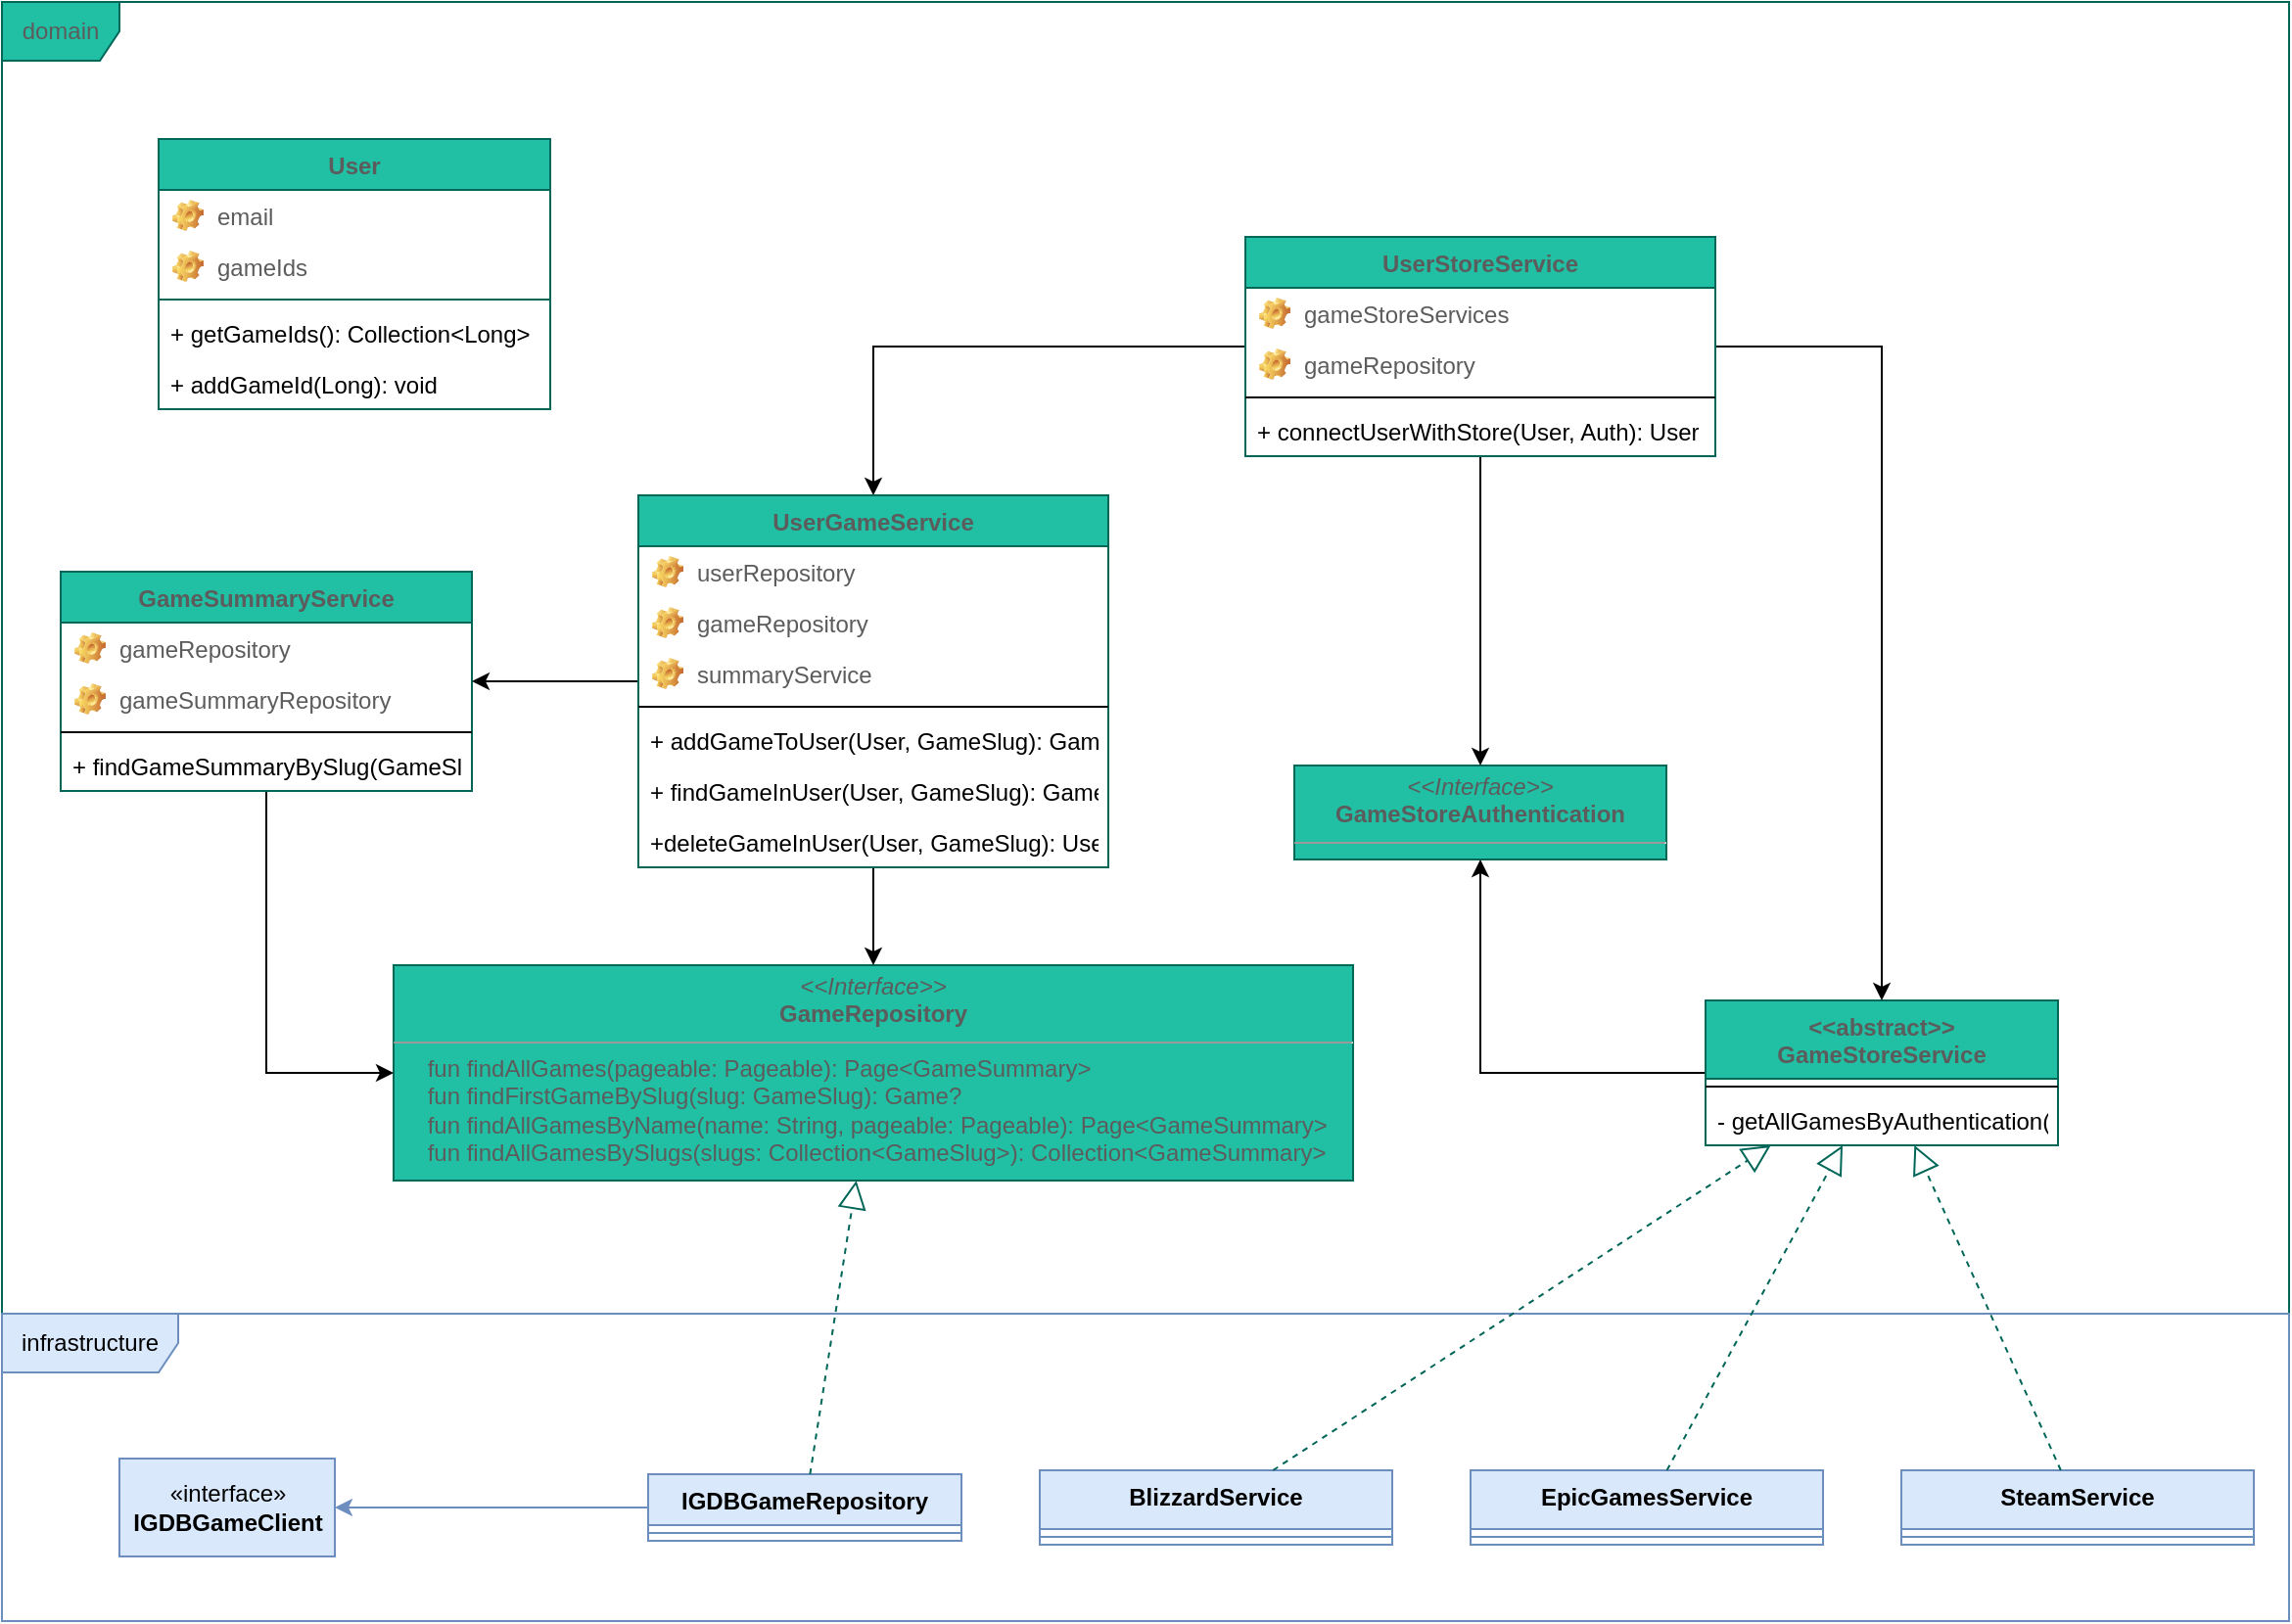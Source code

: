 <mxfile version="15.1.3" type="device"><diagram id="7Z2pnD7m5gm1pWsAGqrq" name="페이지-1"><mxGraphModel dx="1678" dy="1212" grid="1" gridSize="10" guides="1" tooltips="1" connect="1" arrows="1" fold="1" page="1" pageScale="1" pageWidth="1169" pageHeight="827" math="0" shadow="0"><root><mxCell id="0"/><mxCell id="1" parent="0"/><mxCell id="z-rv41b5B1hW8NJQLGDF-49" value="domain" style="shape=umlFrame;whiteSpace=wrap;html=1;rounded=0;sketch=0;fontColor=#5C5C5C;strokeColor=#006658;fillColor=#21C0A5;" parent="1" vertex="1"><mxGeometry width="1168" height="670" as="geometry"/></mxCell><mxCell id="z-rv41b5B1hW8NJQLGDF-50" value="infrastructure" style="shape=umlFrame;whiteSpace=wrap;html=1;rounded=0;sketch=0;strokeColor=#6c8ebf;fillColor=#dae8fc;width=90;height=30;" parent="1" vertex="1"><mxGeometry y="670" width="1168" height="157" as="geometry"/></mxCell><mxCell id="o4YaEiDh6ugtqgyjG9jh-1" value="User" style="swimlane;fontStyle=1;align=center;verticalAlign=top;childLayout=stackLayout;horizontal=1;startSize=26;horizontalStack=0;resizeParent=1;resizeParentMax=0;resizeLast=0;collapsible=1;marginBottom=0;rounded=0;sketch=0;fontColor=#5C5C5C;strokeColor=#006658;fillColor=#21C0A5;" parent="1" vertex="1"><mxGeometry x="80" y="70" width="200" height="138" as="geometry"/></mxCell><mxCell id="z-rv41b5B1hW8NJQLGDF-1" value="email" style="label;fontStyle=0;strokeColor=none;fillColor=none;align=left;verticalAlign=top;overflow=hidden;spacingLeft=28;spacingRight=4;rotatable=0;points=[[0,0.5],[1,0.5]];portConstraint=eastwest;imageWidth=16;imageHeight=16;image=img/clipart/Gear_128x128.png;fontColor=#5C5C5C;" parent="o4YaEiDh6ugtqgyjG9jh-1" vertex="1"><mxGeometry y="26" width="200" height="26" as="geometry"/></mxCell><mxCell id="z-rv41b5B1hW8NJQLGDF-7" value="gameIds" style="label;fontStyle=0;strokeColor=none;fillColor=none;align=left;verticalAlign=top;overflow=hidden;spacingLeft=28;spacingRight=4;rotatable=0;points=[[0,0.5],[1,0.5]];portConstraint=eastwest;imageWidth=16;imageHeight=16;image=img/clipart/Gear_128x128.png;fontColor=#5C5C5C;" parent="o4YaEiDh6ugtqgyjG9jh-1" vertex="1"><mxGeometry y="52" width="200" height="26" as="geometry"/></mxCell><mxCell id="o4YaEiDh6ugtqgyjG9jh-3" value="" style="line;strokeWidth=1;fillColor=none;align=left;verticalAlign=middle;spacingTop=-1;spacingLeft=3;spacingRight=3;rotatable=0;labelPosition=right;points=[];portConstraint=eastwest;strokeColor=#006658;fontColor=#5C5C5C;" parent="o4YaEiDh6ugtqgyjG9jh-1" vertex="1"><mxGeometry y="78" width="200" height="8" as="geometry"/></mxCell><mxCell id="z-rv41b5B1hW8NJQLGDF-25" value="+ getGameIds(): Collection&lt;Long&gt;" style="text;strokeColor=none;fillColor=none;align=left;verticalAlign=top;spacingLeft=4;spacingRight=4;overflow=hidden;rotatable=0;points=[[0,0.5],[1,0.5]];portConstraint=eastwest;" parent="o4YaEiDh6ugtqgyjG9jh-1" vertex="1"><mxGeometry y="86" width="200" height="26" as="geometry"/></mxCell><mxCell id="z-rv41b5B1hW8NJQLGDF-24" value="+ addGameId(Long): void" style="text;strokeColor=none;fillColor=none;align=left;verticalAlign=top;spacingLeft=4;spacingRight=4;overflow=hidden;rotatable=0;points=[[0,0.5],[1,0.5]];portConstraint=eastwest;" parent="o4YaEiDh6ugtqgyjG9jh-1" vertex="1"><mxGeometry y="112" width="200" height="26" as="geometry"/></mxCell><mxCell id="o4YaEiDh6ugtqgyjG9jh-6" value="&lt;p style=&quot;margin: 0px ; margin-top: 4px ; text-align: center&quot;&gt;&lt;i&gt;&amp;lt;&amp;lt;Interface&amp;gt;&amp;gt;&lt;/i&gt;&lt;br&gt;&lt;b&gt;GameRepository&lt;/b&gt;&lt;/p&gt;&lt;hr size=&quot;1&quot;&gt;&lt;p style=&quot;margin: 0px ; margin-left: 4px&quot;&gt;&lt;/p&gt;&lt;p style=&quot;margin: 0px ; margin-left: 4px&quot;&gt;&amp;nbsp; &amp;nbsp; fun findAllGames(pageable: Pageable): Page&amp;lt;GameSummary&amp;gt;&lt;/p&gt;&lt;p style=&quot;margin: 0px ; margin-left: 4px&quot;&gt;&amp;nbsp; &amp;nbsp; fun findFirstGameBySlug(slug: GameSlug): Game?&lt;/p&gt;&lt;p style=&quot;margin: 0px ; margin-left: 4px&quot;&gt;&amp;nbsp; &amp;nbsp; fun findAllGamesByName(name: String, pageable: Pageable): Page&amp;lt;GameSummary&amp;gt;&lt;/p&gt;&lt;p style=&quot;margin: 0px ; margin-left: 4px&quot;&gt;&amp;nbsp; &amp;nbsp; fun findAllGamesBySlugs(slugs: Collection&amp;lt;GameSlug&amp;gt;): Collection&amp;lt;GameSummary&amp;gt;&lt;/p&gt;" style="verticalAlign=top;align=left;overflow=fill;fontSize=12;fontFamily=Helvetica;html=1;rounded=0;sketch=0;fontColor=#5C5C5C;strokeColor=#006658;fillColor=#21C0A5;" parent="1" vertex="1"><mxGeometry x="200" y="492" width="490" height="110" as="geometry"/></mxCell><mxCell id="z-rv41b5B1hW8NJQLGDF-10" style="edgeStyle=orthogonalEdgeStyle;curved=0;rounded=1;sketch=0;orthogonalLoop=1;jettySize=auto;html=1;fontColor=#5C5C5C;strokeColor=#6c8ebf;fillColor=#dae8fc;" parent="1" source="o4YaEiDh6ugtqgyjG9jh-9" target="z-rv41b5B1hW8NJQLGDF-9" edge="1"><mxGeometry relative="1" as="geometry"/></mxCell><mxCell id="o4YaEiDh6ugtqgyjG9jh-9" value="IGDBGameRepository" style="swimlane;fontStyle=1;align=center;verticalAlign=top;childLayout=stackLayout;horizontal=1;startSize=26;horizontalStack=0;resizeParent=1;resizeParentMax=0;resizeLast=0;collapsible=1;marginBottom=0;rounded=0;sketch=0;strokeColor=#6c8ebf;fillColor=#dae8fc;" parent="1" vertex="1"><mxGeometry x="330" y="752" width="160" height="34" as="geometry"/></mxCell><mxCell id="o4YaEiDh6ugtqgyjG9jh-11" value="" style="line;strokeWidth=1;fillColor=#dae8fc;align=left;verticalAlign=middle;spacingTop=-1;spacingLeft=3;spacingRight=3;rotatable=0;labelPosition=right;points=[];portConstraint=eastwest;strokeColor=#6c8ebf;" parent="o4YaEiDh6ugtqgyjG9jh-9" vertex="1"><mxGeometry y="26" width="160" height="8" as="geometry"/></mxCell><mxCell id="o4YaEiDh6ugtqgyjG9jh-14" value="" style="endArrow=block;dashed=1;endFill=0;endSize=12;html=1;fontColor=#5C5C5C;strokeColor=#006658;fillColor=#21C0A5;" parent="1" source="o4YaEiDh6ugtqgyjG9jh-9" target="o4YaEiDh6ugtqgyjG9jh-6" edge="1"><mxGeometry width="160" relative="1" as="geometry"><mxPoint x="1115" y="666" as="sourcePoint"/><mxPoint x="1275" y="666" as="targetPoint"/></mxGeometry></mxCell><mxCell id="z-rv41b5B1hW8NJQLGDF-6" value="&lt;p style=&quot;margin: 0px ; margin-top: 4px ; text-align: center&quot;&gt;&lt;i&gt;&amp;lt;&amp;lt;Interface&amp;gt;&amp;gt;&lt;/i&gt;&lt;br&gt;&lt;b&gt;GameStoreAuthentication&lt;/b&gt;&lt;/p&gt;&lt;hr size=&quot;1&quot;&gt;&lt;p style=&quot;margin: 0px ; margin-left: 4px&quot;&gt;&lt;/p&gt;&lt;p style=&quot;margin: 0px ; margin-left: 4px&quot;&gt;&lt;br&gt;&lt;/p&gt;" style="verticalAlign=top;align=left;overflow=fill;fontSize=12;fontFamily=Helvetica;html=1;rounded=0;sketch=0;fontColor=#5C5C5C;strokeColor=#006658;fillColor=#21C0A5;" parent="1" vertex="1"><mxGeometry x="660" y="390" width="190" height="48" as="geometry"/></mxCell><mxCell id="z-rv41b5B1hW8NJQLGDF-9" value="«interface»&lt;br&gt;&lt;b&gt;IGDBGameClient&lt;/b&gt;" style="html=1;rounded=0;sketch=0;strokeColor=#6c8ebf;fillColor=#dae8fc;" parent="1" vertex="1"><mxGeometry x="60" y="744" width="110" height="50" as="geometry"/></mxCell><mxCell id="lKD9G2SZQrIoc2PMXlJw-24" style="edgeStyle=orthogonalEdgeStyle;rounded=0;orthogonalLoop=1;jettySize=auto;html=1;" edge="1" parent="1" source="z-rv41b5B1hW8NJQLGDF-11" target="z-rv41b5B1hW8NJQLGDF-6"><mxGeometry relative="1" as="geometry"/></mxCell><mxCell id="z-rv41b5B1hW8NJQLGDF-11" value="&lt;&lt;abstract&gt;&gt;&#10;GameStoreService" style="swimlane;fontStyle=1;align=center;verticalAlign=top;childLayout=stackLayout;horizontal=1;startSize=40;horizontalStack=0;resizeParent=1;resizeParentMax=0;resizeLast=0;collapsible=1;marginBottom=0;rounded=0;sketch=0;fontColor=#5C5C5C;strokeColor=#006658;fillColor=#21C0A5;" parent="1" vertex="1"><mxGeometry x="870" y="510" width="180" height="74" as="geometry"/></mxCell><mxCell id="z-rv41b5B1hW8NJQLGDF-13" value="" style="line;strokeWidth=1;fillColor=none;align=left;verticalAlign=middle;spacingTop=-1;spacingLeft=3;spacingRight=3;rotatable=0;labelPosition=right;points=[];portConstraint=eastwest;" parent="z-rv41b5B1hW8NJQLGDF-11" vertex="1"><mxGeometry y="40" width="180" height="8" as="geometry"/></mxCell><mxCell id="z-rv41b5B1hW8NJQLGDF-14" value="- getAllGamesByAuthentication(GameStoreAuthentication): type" style="text;strokeColor=none;fillColor=none;align=left;verticalAlign=top;spacingLeft=4;spacingRight=4;overflow=hidden;rotatable=0;points=[[0,0.5],[1,0.5]];portConstraint=eastwest;" parent="z-rv41b5B1hW8NJQLGDF-11" vertex="1"><mxGeometry y="48" width="180" height="26" as="geometry"/></mxCell><mxCell id="lKD9G2SZQrIoc2PMXlJw-18" style="edgeStyle=orthogonalEdgeStyle;rounded=0;orthogonalLoop=1;jettySize=auto;html=1;entryX=0;entryY=0.5;entryDx=0;entryDy=0;" edge="1" parent="1" source="z-rv41b5B1hW8NJQLGDF-19" target="o4YaEiDh6ugtqgyjG9jh-6"><mxGeometry relative="1" as="geometry"/></mxCell><mxCell id="z-rv41b5B1hW8NJQLGDF-19" value="GameSummaryService" style="swimlane;fontStyle=1;align=center;verticalAlign=top;childLayout=stackLayout;horizontal=1;startSize=26;horizontalStack=0;resizeParent=1;resizeParentMax=0;resizeLast=0;collapsible=1;marginBottom=0;rounded=0;sketch=0;fontColor=#5C5C5C;strokeColor=#006658;fillColor=#21C0A5;" parent="1" vertex="1"><mxGeometry x="30" y="291" width="210" height="112" as="geometry"/></mxCell><mxCell id="z-rv41b5B1hW8NJQLGDF-27" value="gameRepository" style="label;fontStyle=0;strokeColor=none;fillColor=none;align=left;verticalAlign=top;overflow=hidden;spacingLeft=28;spacingRight=4;rotatable=0;points=[[0,0.5],[1,0.5]];portConstraint=eastwest;imageWidth=16;imageHeight=16;image=img/clipart/Gear_128x128.png;fontColor=#5C5C5C;" parent="z-rv41b5B1hW8NJQLGDF-19" vertex="1"><mxGeometry y="26" width="210" height="26" as="geometry"/></mxCell><mxCell id="lKD9G2SZQrIoc2PMXlJw-21" value="gameSummaryRepository" style="label;fontStyle=0;strokeColor=none;fillColor=none;align=left;verticalAlign=top;overflow=hidden;spacingLeft=28;spacingRight=4;rotatable=0;points=[[0,0.5],[1,0.5]];portConstraint=eastwest;imageWidth=16;imageHeight=16;image=img/clipart/Gear_128x128.png;fontColor=#5C5C5C;" vertex="1" parent="z-rv41b5B1hW8NJQLGDF-19"><mxGeometry y="52" width="210" height="26" as="geometry"/></mxCell><mxCell id="z-rv41b5B1hW8NJQLGDF-21" value="" style="line;strokeWidth=1;fillColor=none;align=left;verticalAlign=middle;spacingTop=-1;spacingLeft=3;spacingRight=3;rotatable=0;labelPosition=right;points=[];portConstraint=eastwest;" parent="z-rv41b5B1hW8NJQLGDF-19" vertex="1"><mxGeometry y="78" width="210" height="8" as="geometry"/></mxCell><mxCell id="lKD9G2SZQrIoc2PMXlJw-19" value="+ findGameSummaryBySlug(GameSlug): GameSummary&#10;" style="text;strokeColor=none;fillColor=none;align=left;verticalAlign=top;spacingLeft=4;spacingRight=4;overflow=hidden;rotatable=0;points=[[0,0.5],[1,0.5]];portConstraint=eastwest;" vertex="1" parent="z-rv41b5B1hW8NJQLGDF-19"><mxGeometry y="86" width="210" height="26" as="geometry"/></mxCell><mxCell id="z-rv41b5B1hW8NJQLGDF-31" value="BlizzardService" style="swimlane;fontStyle=1;align=center;verticalAlign=top;childLayout=stackLayout;horizontal=1;startSize=30;horizontalStack=0;resizeParent=1;resizeParentMax=0;resizeLast=0;collapsible=1;marginBottom=0;rounded=0;sketch=0;strokeColor=#6c8ebf;fillColor=#dae8fc;" parent="1" vertex="1"><mxGeometry x="530" y="750" width="180" height="38" as="geometry"/></mxCell><mxCell id="z-rv41b5B1hW8NJQLGDF-32" value="" style="line;strokeWidth=1;fillColor=#dae8fc;align=left;verticalAlign=middle;spacingTop=-1;spacingLeft=3;spacingRight=3;rotatable=0;labelPosition=right;points=[];portConstraint=eastwest;strokeColor=#6c8ebf;" parent="z-rv41b5B1hW8NJQLGDF-31" vertex="1"><mxGeometry y="30" width="180" height="8" as="geometry"/></mxCell><mxCell id="z-rv41b5B1hW8NJQLGDF-34" value="EpicGamesService" style="swimlane;fontStyle=1;align=center;verticalAlign=top;childLayout=stackLayout;horizontal=1;startSize=30;horizontalStack=0;resizeParent=1;resizeParentMax=0;resizeLast=0;collapsible=1;marginBottom=0;rounded=0;sketch=0;strokeColor=#6c8ebf;fillColor=#dae8fc;" parent="1" vertex="1"><mxGeometry x="750" y="750" width="180" height="38" as="geometry"/></mxCell><mxCell id="z-rv41b5B1hW8NJQLGDF-35" value="" style="line;strokeWidth=1;fillColor=#dae8fc;align=left;verticalAlign=middle;spacingTop=-1;spacingLeft=3;spacingRight=3;rotatable=0;labelPosition=right;points=[];portConstraint=eastwest;strokeColor=#6c8ebf;" parent="z-rv41b5B1hW8NJQLGDF-34" vertex="1"><mxGeometry y="30" width="180" height="8" as="geometry"/></mxCell><mxCell id="z-rv41b5B1hW8NJQLGDF-37" value="SteamService" style="swimlane;fontStyle=1;align=center;verticalAlign=top;childLayout=stackLayout;horizontal=1;startSize=30;horizontalStack=0;resizeParent=1;resizeParentMax=0;resizeLast=0;collapsible=1;marginBottom=0;rounded=0;sketch=0;strokeColor=#6c8ebf;fillColor=#dae8fc;" parent="1" vertex="1"><mxGeometry x="970" y="750" width="180" height="38" as="geometry"/></mxCell><mxCell id="z-rv41b5B1hW8NJQLGDF-38" value="" style="line;strokeWidth=1;fillColor=#dae8fc;align=left;verticalAlign=middle;spacingTop=-1;spacingLeft=3;spacingRight=3;rotatable=0;labelPosition=right;points=[];portConstraint=eastwest;strokeColor=#6c8ebf;" parent="z-rv41b5B1hW8NJQLGDF-37" vertex="1"><mxGeometry y="30" width="180" height="8" as="geometry"/></mxCell><mxCell id="lKD9G2SZQrIoc2PMXlJw-1" style="edgeStyle=orthogonalEdgeStyle;rounded=0;orthogonalLoop=1;jettySize=auto;html=1;" edge="1" parent="1" source="z-rv41b5B1hW8NJQLGDF-39" target="z-rv41b5B1hW8NJQLGDF-11"><mxGeometry relative="1" as="geometry"><Array as="points"><mxPoint x="960" y="176"/></Array></mxGeometry></mxCell><mxCell id="lKD9G2SZQrIoc2PMXlJw-4" style="edgeStyle=orthogonalEdgeStyle;rounded=0;orthogonalLoop=1;jettySize=auto;html=1;" edge="1" parent="1" source="z-rv41b5B1hW8NJQLGDF-39" target="lKD9G2SZQrIoc2PMXlJw-7"><mxGeometry relative="1" as="geometry"/></mxCell><mxCell id="lKD9G2SZQrIoc2PMXlJw-13" style="edgeStyle=orthogonalEdgeStyle;rounded=0;orthogonalLoop=1;jettySize=auto;html=1;" edge="1" parent="1" source="z-rv41b5B1hW8NJQLGDF-39" target="z-rv41b5B1hW8NJQLGDF-6"><mxGeometry relative="1" as="geometry"/></mxCell><mxCell id="z-rv41b5B1hW8NJQLGDF-39" value="UserStoreService" style="swimlane;fontStyle=1;align=center;verticalAlign=top;childLayout=stackLayout;horizontal=1;startSize=26;horizontalStack=0;resizeParent=1;resizeParentMax=0;resizeLast=0;collapsible=1;marginBottom=0;rounded=0;sketch=0;fontColor=#5C5C5C;strokeColor=#006658;fillColor=#21C0A5;" parent="1" vertex="1"><mxGeometry x="635" y="120" width="240" height="112" as="geometry"/></mxCell><mxCell id="z-rv41b5B1hW8NJQLGDF-40" value="gameStoreServices" style="label;fontStyle=0;strokeColor=none;fillColor=none;align=left;verticalAlign=top;overflow=hidden;spacingLeft=28;spacingRight=4;rotatable=0;points=[[0,0.5],[1,0.5]];portConstraint=eastwest;imageWidth=16;imageHeight=16;image=img/clipart/Gear_128x128.png;fontColor=#5C5C5C;" parent="z-rv41b5B1hW8NJQLGDF-39" vertex="1"><mxGeometry y="26" width="240" height="26" as="geometry"/></mxCell><mxCell id="lKD9G2SZQrIoc2PMXlJw-5" value="gameRepository" style="label;fontStyle=0;strokeColor=none;fillColor=none;align=left;verticalAlign=top;overflow=hidden;spacingLeft=28;spacingRight=4;rotatable=0;points=[[0,0.5],[1,0.5]];portConstraint=eastwest;imageWidth=16;imageHeight=16;image=img/clipart/Gear_128x128.png;fontColor=#5C5C5C;" vertex="1" parent="z-rv41b5B1hW8NJQLGDF-39"><mxGeometry y="52" width="240" height="26" as="geometry"/></mxCell><mxCell id="z-rv41b5B1hW8NJQLGDF-41" value="" style="line;strokeWidth=1;fillColor=none;align=left;verticalAlign=middle;spacingTop=-1;spacingLeft=3;spacingRight=3;rotatable=0;labelPosition=right;points=[];portConstraint=eastwest;" parent="z-rv41b5B1hW8NJQLGDF-39" vertex="1"><mxGeometry y="78" width="240" height="8" as="geometry"/></mxCell><mxCell id="z-rv41b5B1hW8NJQLGDF-42" value="+ connectUserWithStore(User, Auth): User" style="text;strokeColor=none;fillColor=none;align=left;verticalAlign=top;spacingLeft=4;spacingRight=4;overflow=hidden;rotatable=0;points=[[0,0.5],[1,0.5]];portConstraint=eastwest;" parent="z-rv41b5B1hW8NJQLGDF-39" vertex="1"><mxGeometry y="86" width="240" height="26" as="geometry"/></mxCell><mxCell id="z-rv41b5B1hW8NJQLGDF-45" value="" style="endArrow=block;dashed=1;endFill=0;endSize=12;html=1;fontColor=#5C5C5C;strokeColor=#006658;fillColor=#21C0A5;" parent="1" source="z-rv41b5B1hW8NJQLGDF-31" target="z-rv41b5B1hW8NJQLGDF-11" edge="1"><mxGeometry width="160" relative="1" as="geometry"><mxPoint x="660" y="530" as="sourcePoint"/><mxPoint x="660" y="420" as="targetPoint"/></mxGeometry></mxCell><mxCell id="z-rv41b5B1hW8NJQLGDF-46" value="" style="endArrow=block;dashed=1;endFill=0;endSize=12;html=1;fontColor=#5C5C5C;strokeColor=#006658;fillColor=#21C0A5;" parent="1" source="z-rv41b5B1hW8NJQLGDF-34" target="z-rv41b5B1hW8NJQLGDF-11" edge="1"><mxGeometry width="160" relative="1" as="geometry"><mxPoint x="769.322" y="518" as="sourcePoint"/><mxPoint x="892.373" y="397" as="targetPoint"/></mxGeometry></mxCell><mxCell id="z-rv41b5B1hW8NJQLGDF-48" value="" style="endArrow=block;dashed=1;endFill=0;endSize=12;html=1;fontColor=#5C5C5C;strokeColor=#006658;fillColor=#21C0A5;" parent="1" source="z-rv41b5B1hW8NJQLGDF-37" target="z-rv41b5B1hW8NJQLGDF-11" edge="1"><mxGeometry width="160" relative="1" as="geometry"><mxPoint x="873.465" y="670" as="sourcePoint"/><mxPoint x="923.252" y="397" as="targetPoint"/></mxGeometry></mxCell><mxCell id="lKD9G2SZQrIoc2PMXlJw-20" style="edgeStyle=orthogonalEdgeStyle;rounded=0;orthogonalLoop=1;jettySize=auto;html=1;" edge="1" parent="1" source="lKD9G2SZQrIoc2PMXlJw-7" target="z-rv41b5B1hW8NJQLGDF-19"><mxGeometry relative="1" as="geometry"/></mxCell><mxCell id="lKD9G2SZQrIoc2PMXlJw-23" style="edgeStyle=orthogonalEdgeStyle;rounded=0;orthogonalLoop=1;jettySize=auto;html=1;" edge="1" parent="1" source="lKD9G2SZQrIoc2PMXlJw-7" target="o4YaEiDh6ugtqgyjG9jh-6"><mxGeometry relative="1" as="geometry"/></mxCell><mxCell id="lKD9G2SZQrIoc2PMXlJw-7" value="UserGameService" style="swimlane;fontStyle=1;align=center;verticalAlign=top;childLayout=stackLayout;horizontal=1;startSize=26;horizontalStack=0;resizeParent=1;resizeParentMax=0;resizeLast=0;collapsible=1;marginBottom=0;rounded=0;sketch=0;fontColor=#5C5C5C;strokeColor=#006658;fillColor=#21C0A5;" vertex="1" parent="1"><mxGeometry x="325" y="252" width="240" height="190" as="geometry"/></mxCell><mxCell id="lKD9G2SZQrIoc2PMXlJw-8" value="userRepository" style="label;fontStyle=0;strokeColor=none;fillColor=none;align=left;verticalAlign=top;overflow=hidden;spacingLeft=28;spacingRight=4;rotatable=0;points=[[0,0.5],[1,0.5]];portConstraint=eastwest;imageWidth=16;imageHeight=16;image=img/clipart/Gear_128x128.png;fontColor=#5C5C5C;" vertex="1" parent="lKD9G2SZQrIoc2PMXlJw-7"><mxGeometry y="26" width="240" height="26" as="geometry"/></mxCell><mxCell id="lKD9G2SZQrIoc2PMXlJw-12" value="gameRepository" style="label;fontStyle=0;strokeColor=none;fillColor=none;align=left;verticalAlign=top;overflow=hidden;spacingLeft=28;spacingRight=4;rotatable=0;points=[[0,0.5],[1,0.5]];portConstraint=eastwest;imageWidth=16;imageHeight=16;image=img/clipart/Gear_128x128.png;fontColor=#5C5C5C;" vertex="1" parent="lKD9G2SZQrIoc2PMXlJw-7"><mxGeometry y="52" width="240" height="26" as="geometry"/></mxCell><mxCell id="lKD9G2SZQrIoc2PMXlJw-9" value="summaryService" style="label;fontStyle=0;strokeColor=none;fillColor=none;align=left;verticalAlign=top;overflow=hidden;spacingLeft=28;spacingRight=4;rotatable=0;points=[[0,0.5],[1,0.5]];portConstraint=eastwest;imageWidth=16;imageHeight=16;image=img/clipart/Gear_128x128.png;fontColor=#5C5C5C;" vertex="1" parent="lKD9G2SZQrIoc2PMXlJw-7"><mxGeometry y="78" width="240" height="26" as="geometry"/></mxCell><mxCell id="lKD9G2SZQrIoc2PMXlJw-10" value="" style="line;strokeWidth=1;fillColor=none;align=left;verticalAlign=middle;spacingTop=-1;spacingLeft=3;spacingRight=3;rotatable=0;labelPosition=right;points=[];portConstraint=eastwest;" vertex="1" parent="lKD9G2SZQrIoc2PMXlJw-7"><mxGeometry y="104" width="240" height="8" as="geometry"/></mxCell><mxCell id="lKD9G2SZQrIoc2PMXlJw-16" value="+ addGameToUser(User, GameSlug): GameSummary" style="text;strokeColor=none;fillColor=none;align=left;verticalAlign=top;spacingLeft=4;spacingRight=4;overflow=hidden;rotatable=0;points=[[0,0.5],[1,0.5]];portConstraint=eastwest;" vertex="1" parent="lKD9G2SZQrIoc2PMXlJw-7"><mxGeometry y="112" width="240" height="26" as="geometry"/></mxCell><mxCell id="lKD9G2SZQrIoc2PMXlJw-11" value="+ findGameInUser(User, GameSlug): Game?" style="text;strokeColor=none;fillColor=none;align=left;verticalAlign=top;spacingLeft=4;spacingRight=4;overflow=hidden;rotatable=0;points=[[0,0.5],[1,0.5]];portConstraint=eastwest;" vertex="1" parent="lKD9G2SZQrIoc2PMXlJw-7"><mxGeometry y="138" width="240" height="26" as="geometry"/></mxCell><mxCell id="lKD9G2SZQrIoc2PMXlJw-14" value="+deleteGameInUser(User, GameSlug): User" style="text;strokeColor=none;fillColor=none;align=left;verticalAlign=top;spacingLeft=4;spacingRight=4;overflow=hidden;rotatable=0;points=[[0,0.5],[1,0.5]];portConstraint=eastwest;" vertex="1" parent="lKD9G2SZQrIoc2PMXlJw-7"><mxGeometry y="164" width="240" height="26" as="geometry"/></mxCell></root></mxGraphModel></diagram></mxfile>